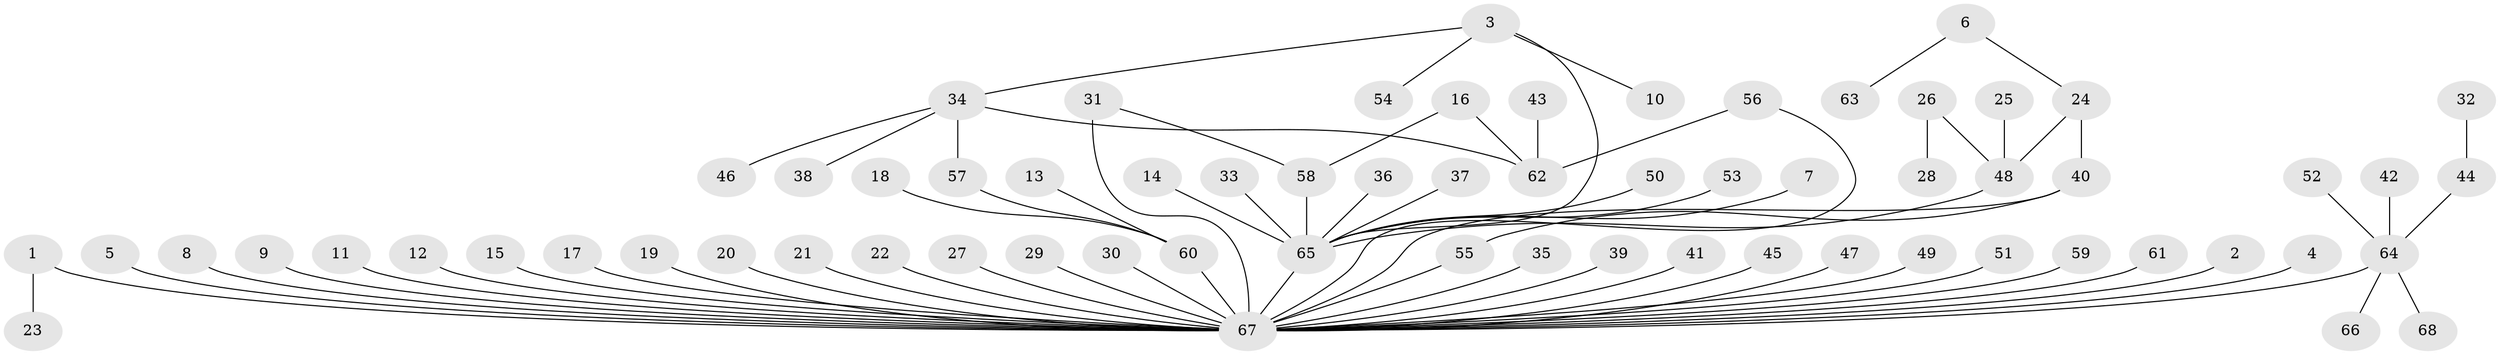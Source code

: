 // original degree distribution, {36: 0.007352941176470588, 15: 0.007352941176470588, 6: 0.014705882352941176, 2: 0.16176470588235295, 8: 0.007352941176470588, 7: 0.014705882352941176, 1: 0.6470588235294118, 5: 0.022058823529411766, 3: 0.07352941176470588, 4: 0.04411764705882353}
// Generated by graph-tools (version 1.1) at 2025/01/03/09/25 03:01:54]
// undirected, 68 vertices, 73 edges
graph export_dot {
graph [start="1"]
  node [color=gray90,style=filled];
  1;
  2;
  3;
  4;
  5;
  6;
  7;
  8;
  9;
  10;
  11;
  12;
  13;
  14;
  15;
  16;
  17;
  18;
  19;
  20;
  21;
  22;
  23;
  24;
  25;
  26;
  27;
  28;
  29;
  30;
  31;
  32;
  33;
  34;
  35;
  36;
  37;
  38;
  39;
  40;
  41;
  42;
  43;
  44;
  45;
  46;
  47;
  48;
  49;
  50;
  51;
  52;
  53;
  54;
  55;
  56;
  57;
  58;
  59;
  60;
  61;
  62;
  63;
  64;
  65;
  66;
  67;
  68;
  1 -- 23 [weight=1.0];
  1 -- 67 [weight=1.0];
  2 -- 67 [weight=1.0];
  3 -- 10 [weight=1.0];
  3 -- 34 [weight=1.0];
  3 -- 54 [weight=1.0];
  3 -- 65 [weight=1.0];
  4 -- 67 [weight=1.0];
  5 -- 67 [weight=1.0];
  6 -- 24 [weight=1.0];
  6 -- 63 [weight=1.0];
  7 -- 65 [weight=1.0];
  8 -- 67 [weight=1.0];
  9 -- 67 [weight=1.0];
  11 -- 67 [weight=1.0];
  12 -- 67 [weight=1.0];
  13 -- 60 [weight=1.0];
  14 -- 65 [weight=1.0];
  15 -- 67 [weight=1.0];
  16 -- 58 [weight=1.0];
  16 -- 62 [weight=1.0];
  17 -- 67 [weight=1.0];
  18 -- 60 [weight=1.0];
  19 -- 67 [weight=1.0];
  20 -- 67 [weight=1.0];
  21 -- 67 [weight=1.0];
  22 -- 67 [weight=1.0];
  24 -- 40 [weight=1.0];
  24 -- 48 [weight=1.0];
  25 -- 48 [weight=1.0];
  26 -- 28 [weight=1.0];
  26 -- 48 [weight=1.0];
  27 -- 67 [weight=1.0];
  29 -- 67 [weight=1.0];
  30 -- 67 [weight=1.0];
  31 -- 58 [weight=1.0];
  31 -- 67 [weight=2.0];
  32 -- 44 [weight=1.0];
  33 -- 65 [weight=1.0];
  34 -- 38 [weight=1.0];
  34 -- 46 [weight=1.0];
  34 -- 57 [weight=1.0];
  34 -- 62 [weight=1.0];
  35 -- 67 [weight=1.0];
  36 -- 65 [weight=1.0];
  37 -- 65 [weight=1.0];
  39 -- 67 [weight=1.0];
  40 -- 55 [weight=1.0];
  40 -- 67 [weight=1.0];
  41 -- 67 [weight=1.0];
  42 -- 64 [weight=1.0];
  43 -- 62 [weight=1.0];
  44 -- 64 [weight=1.0];
  45 -- 67 [weight=1.0];
  47 -- 67 [weight=1.0];
  48 -- 65 [weight=1.0];
  49 -- 67 [weight=1.0];
  50 -- 65 [weight=1.0];
  51 -- 67 [weight=1.0];
  52 -- 64 [weight=1.0];
  53 -- 65 [weight=1.0];
  55 -- 67 [weight=1.0];
  56 -- 62 [weight=1.0];
  56 -- 67 [weight=1.0];
  57 -- 60 [weight=1.0];
  58 -- 65 [weight=1.0];
  59 -- 67 [weight=1.0];
  60 -- 67 [weight=1.0];
  61 -- 67 [weight=1.0];
  64 -- 66 [weight=1.0];
  64 -- 67 [weight=1.0];
  64 -- 68 [weight=1.0];
  65 -- 67 [weight=1.0];
}
